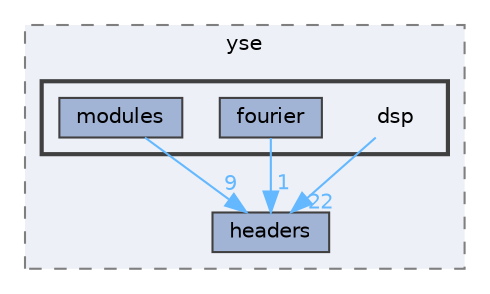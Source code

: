 digraph "techstorm/lib/yse/dsp"
{
 // LATEX_PDF_SIZE
  bgcolor="transparent";
  edge [fontname=Helvetica,fontsize=10,labelfontname=Helvetica,labelfontsize=10];
  node [fontname=Helvetica,fontsize=10,shape=box,height=0.2,width=0.4];
  compound=true
  subgraph clusterdir_ab00d0e96abab37954b5a4f926314745 {
    graph [ bgcolor="#edf0f7", pencolor="grey50", label="yse", fontname=Helvetica,fontsize=10 style="filled,dashed", URL="dir_ab00d0e96abab37954b5a4f926314745.html",tooltip=""]
  dir_699952ca7ba667580585186d3eda4e99 [label="headers", fillcolor="#a2b4d6", color="grey25", style="filled", URL="dir_699952ca7ba667580585186d3eda4e99.html",tooltip=""];
  subgraph clusterdir_df50e7619da9644c9c01b08b0cb63d8a {
    graph [ bgcolor="#edf0f7", pencolor="grey25", label="", fontname=Helvetica,fontsize=10 style="filled,bold", URL="dir_df50e7619da9644c9c01b08b0cb63d8a.html",tooltip=""]
    dir_df50e7619da9644c9c01b08b0cb63d8a [shape=plaintext, label="dsp"];
  dir_2d4e73b3e469f184db7d37023c256798 [label="fourier", fillcolor="#a2b4d6", color="grey25", style="filled", URL="dir_2d4e73b3e469f184db7d37023c256798.html",tooltip=""];
  dir_d05f68566d3ba5b4d0c2e84ebf842008 [label="modules", fillcolor="#a2b4d6", color="grey25", style="filled", URL="dir_d05f68566d3ba5b4d0c2e84ebf842008.html",tooltip=""];
  }
  }
  dir_df50e7619da9644c9c01b08b0cb63d8a->dir_699952ca7ba667580585186d3eda4e99 [headlabel="22", labeldistance=1.5 headhref="dir_000030_000057.html" href="dir_000030_000057.html" color="steelblue1" fontcolor="steelblue1"];
  dir_2d4e73b3e469f184db7d37023c256798->dir_699952ca7ba667580585186d3eda4e99 [headlabel="1", labeldistance=1.5 headhref="dir_000051_000057.html" href="dir_000051_000057.html" color="steelblue1" fontcolor="steelblue1"];
  dir_d05f68566d3ba5b4d0c2e84ebf842008->dir_699952ca7ba667580585186d3eda4e99 [headlabel="9", labeldistance=1.5 headhref="dir_000075_000057.html" href="dir_000075_000057.html" color="steelblue1" fontcolor="steelblue1"];
}
